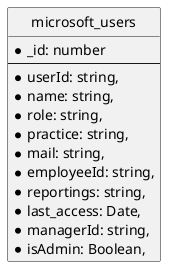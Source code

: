 @startuml ER Diagram
' hide the spot
hide circle

' avoid problems with angled crows feet
skinparam linetype ortho

entity microsoft_users{
    *_id: number
    --
    *userId: string,
    *name: string,
    *role: string,
    *practice: string,
    *mail: string,
    *employeeId: string,
    *reportings: string,
    *last_access: Date,
    *managerId: string,
    *isAdmin: Boolean,
}

@enduml